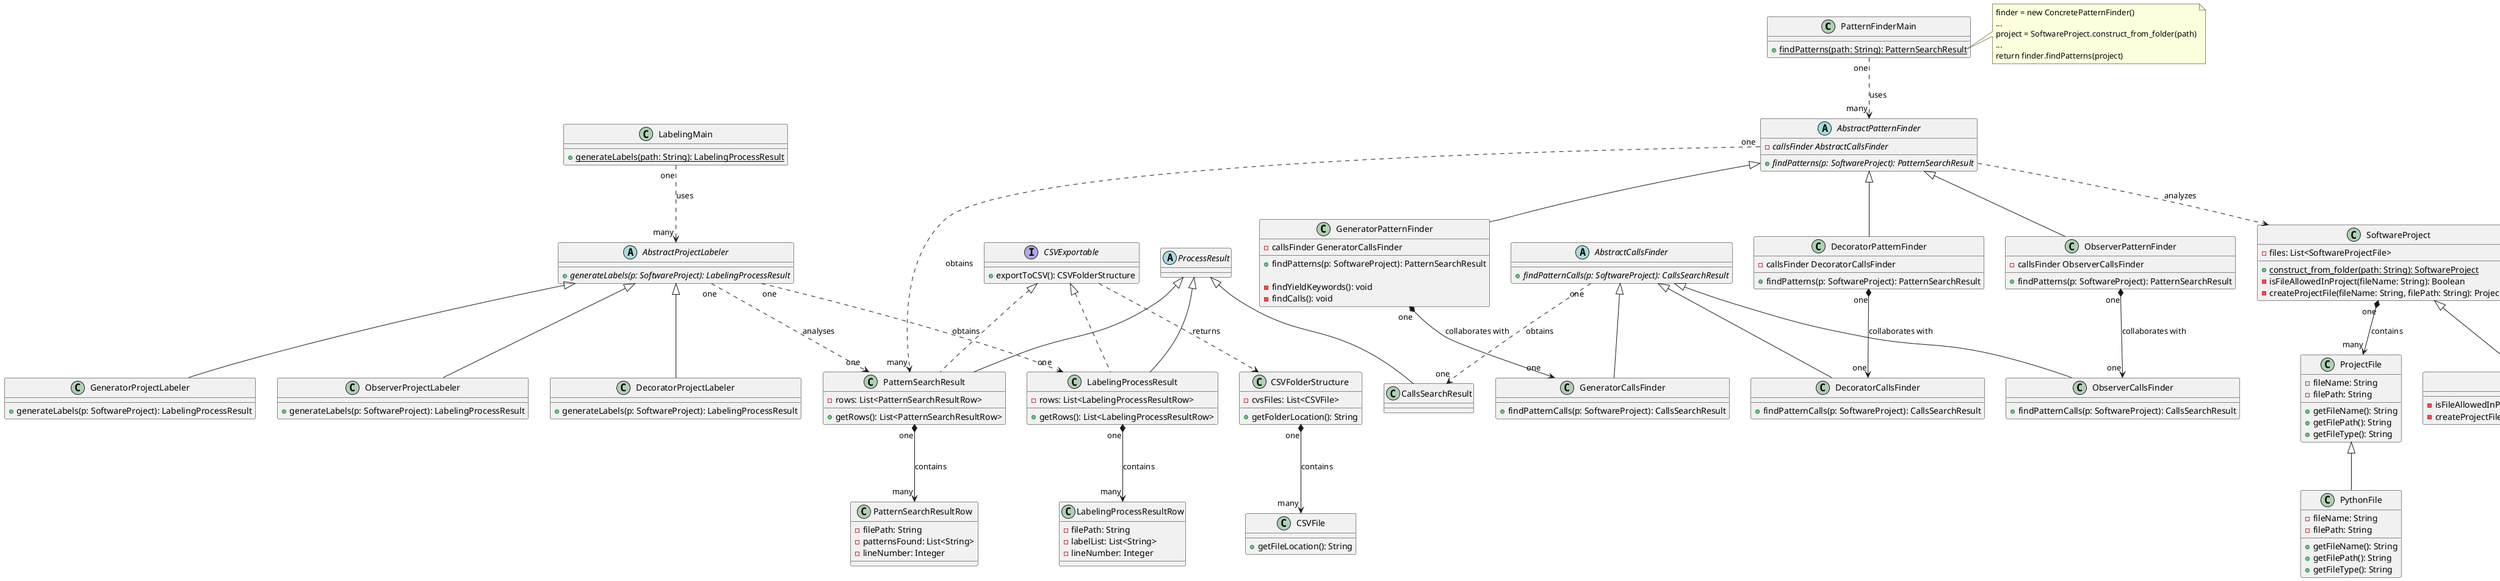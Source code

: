 @startuml new-model-analyzer
' --------------------------------------------------------------------------
class PatternFinderMain {
    + {static} findPatterns(path: String): PatternSearchResult
}
note right of PatternFinderMain::findPatterns
    finder = new ConcretePatternFinder()
    ...
    project = SoftwareProject.construct_from_folder(path)
    ...
    return finder.findPatterns(project)
end note
PatternFinderMain "one" ..> "many" AbstractPatternFinder : uses

' --------------------------------------------------------------------------
class LabelingMain {
    + {static} generateLabels(path: String): LabelingProcessResult
}
LabelingMain "one" ..> "many" AbstractProjectLabeler : uses

' --------------------------------------------------------------------------
abstract class AbstractPatternFinder {
    - {abstract} callsFinder AbstractCallsFinder
    + {abstract} findPatterns(p: SoftwareProject): PatternSearchResult
}
AbstractPatternFinder ..> SoftwareProject : analyzes
AbstractPatternFinder "one" ..> "many" PatternSearchResult : obtains
' --------------------------------------------------------------------------
class GeneratorPatternFinder extends AbstractPatternFinder {
    - callsFinder GeneratorCallsFinder
    + findPatterns(p: SoftwareProject): PatternSearchResult
    
    - findYieldKeywords(): void
    - findCalls(): void
}
class ObserverPatternFinder extends AbstractPatternFinder {
    - callsFinder ObserverCallsFinder
    + findPatterns(p: SoftwareProject): PatternSearchResult
}
class DecoratorPatternFinder extends AbstractPatternFinder {
    - callsFinder DecoratorCallsFinder
    + findPatterns(p: SoftwareProject): PatternSearchResult
}
GeneratorPatternFinder "one" *--> "one" GeneratorCallsFinder : "collaborates with"
DecoratorPatternFinder "one" *--> "one" DecoratorCallsFinder : "collaborates with"
ObserverPatternFinder "one" *--> "one" ObserverCallsFinder : "collaborates with"

' --------------------------------------------------------------------------
abstract class AbstractProjectLabeler {
    + {abstract} generateLabels(p: SoftwareProject): LabelingProcessResult
}
AbstractProjectLabeler "one" ..> "one" PatternSearchResult : analyses
AbstractProjectLabeler "one" ..> "one" LabelingProcessResult : obtains

class GeneratorProjectLabeler extends AbstractProjectLabeler {
    + generateLabels(p: SoftwareProject): LabelingProcessResult
}
class ObserverProjectLabeler extends AbstractProjectLabeler {
    + generateLabels(p: SoftwareProject): LabelingProcessResult
}
class DecoratorProjectLabeler extends AbstractProjectLabeler {
    + generateLabels(p: SoftwareProject): LabelingProcessResult
}
' --------------------------------------------------------------------------
abstract class AbstractCallsFinder {
    + {abstract} findPatternCalls(p: SoftwareProject): CallsSearchResult
}
AbstractCallsFinder "one" ..> "one" CallsSearchResult : obtains

class GeneratorCallsFinder extends AbstractCallsFinder {
    + findPatternCalls(p: SoftwareProject): CallsSearchResult
}
class ObserverCallsFinder extends AbstractCallsFinder {
    + findPatternCalls(p: SoftwareProject): CallsSearchResult
}
class DecoratorCallsFinder extends AbstractCallsFinder {
    + findPatternCalls(p: SoftwareProject): CallsSearchResult
}
' --------------------------------------------------------------------------
class SoftwareProject {
    - files: List<SoftwareProjectFile>
    + {static} construct_from_folder(path: String): SoftwareProject
    - isFileAllowedInProject(fileName: String): Boolean
    - createProjectFile(fileName: String, filePath: String): ProjectFile
}
class PythonProject extends SoftwareProject {
    - isFileAllowedInProject(fileName: String): Boolean
    - createProjectFile(fileName: String, filePath: String): PythonFile
}
SoftwareProject "one" *--> "many" ProjectFile : contains
class ProjectFile {
    - fileName: String
    - filePath: String
    + getFileName(): String
    + getFilePath(): String
    + getFileType(): String
}
class PythonFile extends ProjectFile {
    - fileName: String
    - filePath: String
    + getFileName(): String
    + getFilePath(): String
    + getFileType(): String
}
' --------------------------------------------------------------------------
' class SourceMap implements CSVExportable {
'     + exportToCSV(): CSVFolderStructure
' }

' class SourceMapRow {
'     - nodeId: Integer
'     - nodeName: String
'     - nodeType: Integer
'     - nodeTypeName: String
'     - sourcePath: String
'     - nodeTypeAncestorLevel1: Integer
'     - nodeTypeAncestorLevel2: Integer
'     - nodeTypeAncestorLevel3: Integer

'     + getNodeId(): Integer
'     + getNodeName(): String
'     + getNodeType(): Integer
'     + getNodeTypeName(): String
'     + getSourcePath(): String
' }
' --------------------------------------------------------------------------
abstract class ProcessResult {
}
class PatternSearchResult extends ProcessResult implements CSVExportable {
   - rows: List<PatternSearchResultRow>
   + getRows(): List<PatternSearchResultRow>
}
PatternSearchResult "one" *--> "many" PatternSearchResultRow : contains

class PatternSearchResultRow {
    - filePath: String
    - patternsFound: List<String>
    - lineNumber: Integer
}
class CallsSearchResult extends ProcessResult {
}
class LabelingProcessResult extends ProcessResult implements CSVExportable {
    - rows: List<LabelingProcessResultRow>
    + getRows(): List<LabelingProcessResultRow>
}
LabelingProcessResult "one" *--> "many" LabelingProcessResultRow : contains

class LabelingProcessResultRow {
    - filePath: String
    - labelList: List<String>
    - lineNumber: Integer
}
' --------------------------------------------------------------------------
' class AbstractSyntaxTree implements CSVExportable {
'     - root: ASTNode
'     + exportToCSV(): CSVFolderStructure
'     + getRoot(): ASTNode
'     + walk(): Iterator<ASTNode>
'     + getSourceMap(): SourceMap
' }

' class ASTNode {
'     - nodeName: String
'     - nodeType: Integer
'     - nodeTypeName: String
'     - childNodes: List<ASTNode>

'     + getNodeName(): String
'     + getNodeType(): Integer
'     + getNodeTypeName(): String
'     + getChildNodes(): List<ASTNode>

' }
' class ClassifiedSyntaxTree implements CSVExportable {
'     - root: ClassifiedASTNode
'     + exportToCSV(): CSVFolderStructure
'     + getRoot(): ClassifiedASTNode
'     + walk(): Iterator<ClassifiedASTNode>
'     + getSourceMap(): SourceMap
' }
' class ClassifiedASTNode {
'     - node: ASTNode
'     - patternsFound: List<String>
'     + getPatternsFound(): List<String>
'     + getNodeName(): String
'     + getNodeType(): Integer
'     + getNodeTypeName(): String
'     + getChildNodes(): List<ASTNode>
' }
' --------------------------------------------------------------------------
class CSVFolderStructure {
    - cvsFiles: List<CSVFile>
    + getFolderLocation(): String
}
CSVFolderStructure "one" *--> "many" CSVFile : contains
class CSVFile {
    + getFileLocation(): String
}
interface CSVExportable {
    + exportToCSV(): CSVFolderStructure
}
CSVExportable ..> CSVFolderStructure : returns
' --------------------------------------------------------------------------

'SourceMap
'SourceMap "one" *--> "many" SourceMapRow : contains

'AbstractSyntaxTree
'AbstractSyntaxTree ..> SourceMap : generates
'AbstractSyntaxTree "one" *--> "one" ASTNode : root

'ASTNode recursive relationship
'ASTNode "zero" *--> "many" ASTNode : children



@enduml
